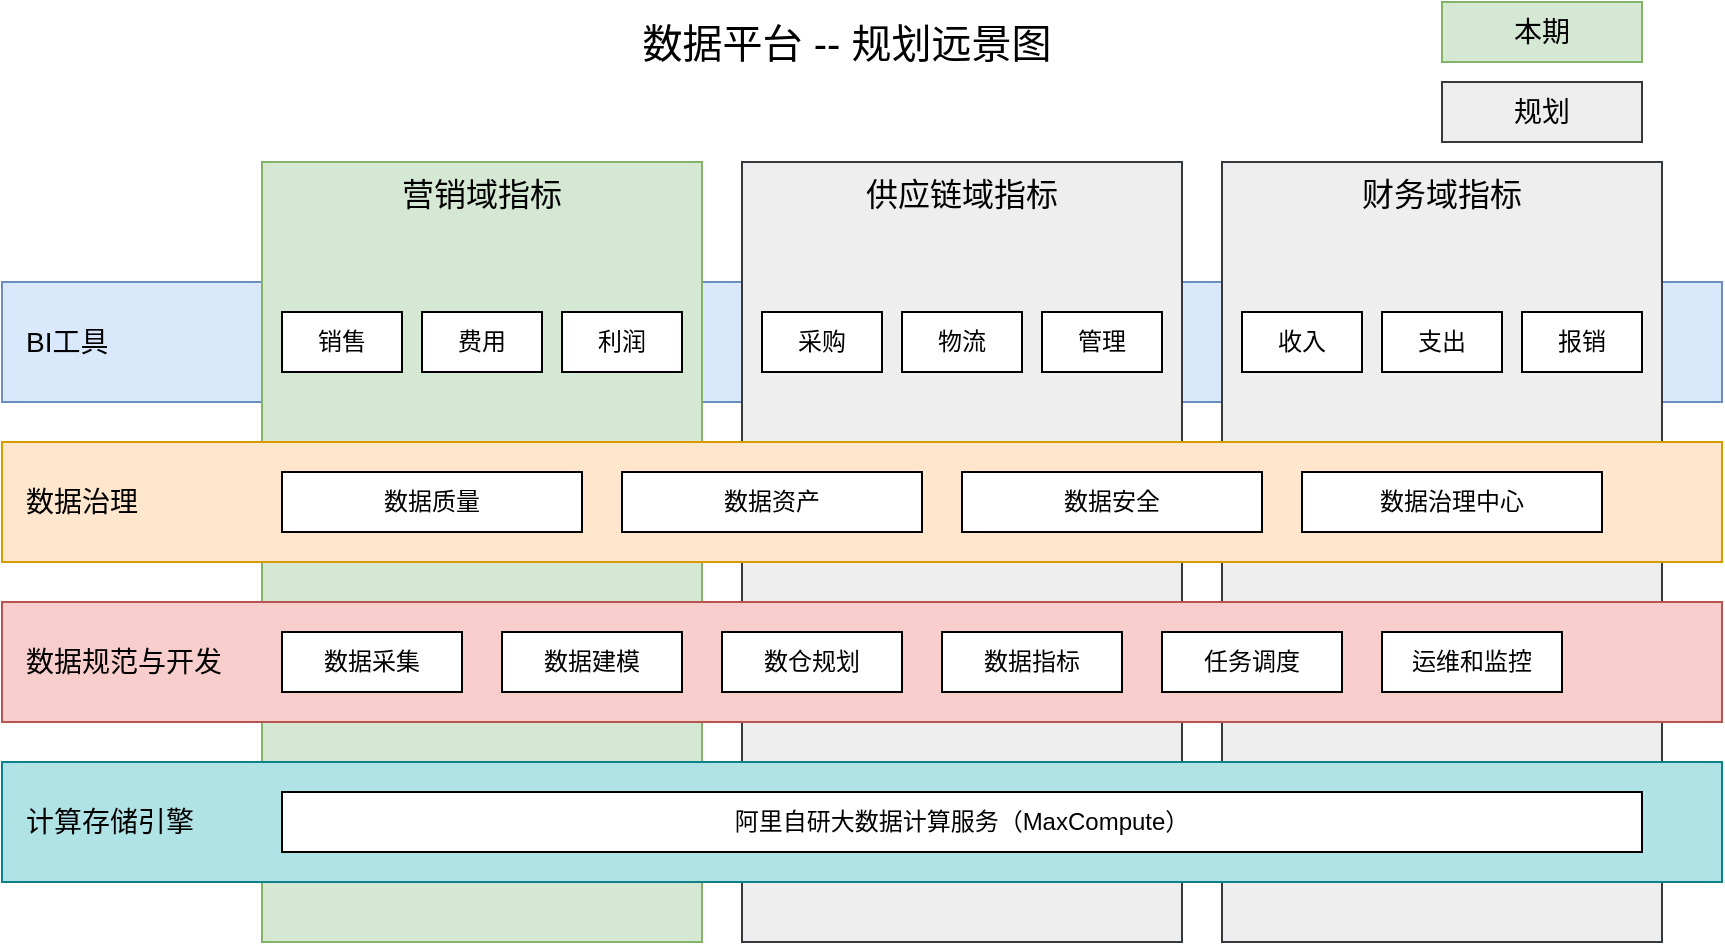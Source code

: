 <mxfile version="21.6.8" type="device">
  <diagram name="第 1 页" id="WaIPmQLFG0dMZLf3pk76">
    <mxGraphModel dx="1418" dy="828" grid="1" gridSize="10" guides="1" tooltips="1" connect="1" arrows="1" fold="1" page="1" pageScale="1" pageWidth="827" pageHeight="1169" math="0" shadow="0">
      <root>
        <mxCell id="0" />
        <mxCell id="1" parent="0" />
        <mxCell id="qo1xn17Vdfr8KwHUQ_R2-1" value="数据平台 -- 规划远景图" style="text;html=1;strokeColor=none;fillColor=none;align=center;verticalAlign=middle;whiteSpace=wrap;rounded=0;fontSize=20;fontColor=#000000;" parent="1" vertex="1">
          <mxGeometry x="660" y="100" width="225" height="40" as="geometry" />
        </mxCell>
        <mxCell id="qo1xn17Vdfr8KwHUQ_R2-2" value="BI工具" style="rounded=0;whiteSpace=wrap;html=1;align=left;spacingLeft=10;fontSize=14;fillColor=#dae8fc;strokeColor=#6c8ebf;" parent="1" vertex="1">
          <mxGeometry x="350" y="240" width="860" height="60" as="geometry" />
        </mxCell>
        <mxCell id="qo1xn17Vdfr8KwHUQ_R2-6" value="营销域指标" style="rounded=0;whiteSpace=wrap;html=1;verticalAlign=top;fontSize=16;fillColor=#d5e8d4;strokeColor=#82b366;" parent="1" vertex="1">
          <mxGeometry x="480" y="180" width="220" height="390" as="geometry" />
        </mxCell>
        <mxCell id="qo1xn17Vdfr8KwHUQ_R2-8" value="销售" style="rounded=0;whiteSpace=wrap;html=1;" parent="1" vertex="1">
          <mxGeometry x="490" y="255" width="60" height="30" as="geometry" />
        </mxCell>
        <mxCell id="qo1xn17Vdfr8KwHUQ_R2-9" value="费用" style="rounded=0;whiteSpace=wrap;html=1;" parent="1" vertex="1">
          <mxGeometry x="560" y="255" width="60" height="30" as="geometry" />
        </mxCell>
        <mxCell id="qo1xn17Vdfr8KwHUQ_R2-10" value="利润" style="rounded=0;whiteSpace=wrap;html=1;" parent="1" vertex="1">
          <mxGeometry x="630" y="255" width="60" height="30" as="geometry" />
        </mxCell>
        <mxCell id="qo1xn17Vdfr8KwHUQ_R2-11" value="供应链域指标" style="rounded=0;whiteSpace=wrap;html=1;verticalAlign=top;fontSize=16;fillColor=#eeeeee;strokeColor=#36393d;" parent="1" vertex="1">
          <mxGeometry x="720" y="180" width="220" height="390" as="geometry" />
        </mxCell>
        <mxCell id="qo1xn17Vdfr8KwHUQ_R2-12" value="财务域指标" style="rounded=0;whiteSpace=wrap;html=1;verticalAlign=top;fontSize=16;fillColor=#eeeeee;strokeColor=#36393d;" parent="1" vertex="1">
          <mxGeometry x="960" y="180" width="220" height="390" as="geometry" />
        </mxCell>
        <mxCell id="qo1xn17Vdfr8KwHUQ_R2-13" value="采购" style="rounded=0;whiteSpace=wrap;html=1;" parent="1" vertex="1">
          <mxGeometry x="730" y="255" width="60" height="30" as="geometry" />
        </mxCell>
        <mxCell id="qo1xn17Vdfr8KwHUQ_R2-14" value="收入" style="rounded=0;whiteSpace=wrap;html=1;" parent="1" vertex="1">
          <mxGeometry x="970" y="255" width="60" height="30" as="geometry" />
        </mxCell>
        <mxCell id="qo1xn17Vdfr8KwHUQ_R2-15" value="支出" style="rounded=0;whiteSpace=wrap;html=1;" parent="1" vertex="1">
          <mxGeometry x="1040" y="255" width="60" height="30" as="geometry" />
        </mxCell>
        <mxCell id="qo1xn17Vdfr8KwHUQ_R2-16" value="报销" style="rounded=0;whiteSpace=wrap;html=1;" parent="1" vertex="1">
          <mxGeometry x="1110" y="255" width="60" height="30" as="geometry" />
        </mxCell>
        <mxCell id="qo1xn17Vdfr8KwHUQ_R2-17" value="物流" style="rounded=0;whiteSpace=wrap;html=1;" parent="1" vertex="1">
          <mxGeometry x="800" y="255" width="60" height="30" as="geometry" />
        </mxCell>
        <mxCell id="qo1xn17Vdfr8KwHUQ_R2-18" value="管理" style="rounded=0;whiteSpace=wrap;html=1;" parent="1" vertex="1">
          <mxGeometry x="870" y="255" width="60" height="30" as="geometry" />
        </mxCell>
        <mxCell id="qo1xn17Vdfr8KwHUQ_R2-3" value="数据治理" style="rounded=0;whiteSpace=wrap;html=1;align=left;spacingLeft=10;fontSize=14;fillColor=#ffe6cc;strokeColor=#d79b00;" parent="1" vertex="1">
          <mxGeometry x="350" y="320" width="860" height="60" as="geometry" />
        </mxCell>
        <mxCell id="qo1xn17Vdfr8KwHUQ_R2-19" value="数据质量" style="rounded=0;whiteSpace=wrap;html=1;" parent="1" vertex="1">
          <mxGeometry x="490" y="335" width="150" height="30" as="geometry" />
        </mxCell>
        <mxCell id="qo1xn17Vdfr8KwHUQ_R2-20" value="数据资产" style="rounded=0;whiteSpace=wrap;html=1;" parent="1" vertex="1">
          <mxGeometry x="660" y="335" width="150" height="30" as="geometry" />
        </mxCell>
        <mxCell id="qo1xn17Vdfr8KwHUQ_R2-21" value="数据安全" style="rounded=0;whiteSpace=wrap;html=1;" parent="1" vertex="1">
          <mxGeometry x="830" y="335" width="150" height="30" as="geometry" />
        </mxCell>
        <mxCell id="qo1xn17Vdfr8KwHUQ_R2-22" value="数据治理中心" style="rounded=0;whiteSpace=wrap;html=1;" parent="1" vertex="1">
          <mxGeometry x="1000" y="335" width="150" height="30" as="geometry" />
        </mxCell>
        <mxCell id="qo1xn17Vdfr8KwHUQ_R2-23" value="数据规范与开发" style="rounded=0;whiteSpace=wrap;html=1;align=left;spacingLeft=10;fontSize=14;fillColor=#f8cecc;strokeColor=#b85450;" parent="1" vertex="1">
          <mxGeometry x="350" y="400" width="860" height="60" as="geometry" />
        </mxCell>
        <mxCell id="qo1xn17Vdfr8KwHUQ_R2-24" value="数据采集" style="rounded=0;whiteSpace=wrap;html=1;" parent="1" vertex="1">
          <mxGeometry x="490" y="415" width="90" height="30" as="geometry" />
        </mxCell>
        <mxCell id="qo1xn17Vdfr8KwHUQ_R2-25" value="数据建模" style="rounded=0;whiteSpace=wrap;html=1;" parent="1" vertex="1">
          <mxGeometry x="600" y="415" width="90" height="30" as="geometry" />
        </mxCell>
        <mxCell id="qo1xn17Vdfr8KwHUQ_R2-26" value="数仓规划" style="rounded=0;whiteSpace=wrap;html=1;" parent="1" vertex="1">
          <mxGeometry x="710" y="415" width="90" height="30" as="geometry" />
        </mxCell>
        <mxCell id="qo1xn17Vdfr8KwHUQ_R2-27" value="数据指标" style="rounded=0;whiteSpace=wrap;html=1;" parent="1" vertex="1">
          <mxGeometry x="820" y="415" width="90" height="30" as="geometry" />
        </mxCell>
        <mxCell id="qo1xn17Vdfr8KwHUQ_R2-28" value="任务调度" style="rounded=0;whiteSpace=wrap;html=1;" parent="1" vertex="1">
          <mxGeometry x="930" y="415" width="90" height="30" as="geometry" />
        </mxCell>
        <mxCell id="qo1xn17Vdfr8KwHUQ_R2-29" value="运维和监控" style="rounded=0;whiteSpace=wrap;html=1;" parent="1" vertex="1">
          <mxGeometry x="1040" y="415" width="90" height="30" as="geometry" />
        </mxCell>
        <mxCell id="qo1xn17Vdfr8KwHUQ_R2-30" value="计算存储引擎" style="rounded=0;whiteSpace=wrap;html=1;align=left;spacingLeft=10;fontSize=14;fillColor=#b0e3e6;strokeColor=#0e8088;" parent="1" vertex="1">
          <mxGeometry x="350" y="480" width="860" height="60" as="geometry" />
        </mxCell>
        <mxCell id="qo1xn17Vdfr8KwHUQ_R2-31" value="阿里自研大数据计算服务（MaxCompute）" style="rounded=0;whiteSpace=wrap;html=1;" parent="1" vertex="1">
          <mxGeometry x="490" y="495" width="680" height="30" as="geometry" />
        </mxCell>
        <mxCell id="qo1xn17Vdfr8KwHUQ_R2-33" value="本期" style="rounded=0;whiteSpace=wrap;html=1;fontSize=14;fillColor=#d5e8d4;strokeColor=#82b366;" parent="1" vertex="1">
          <mxGeometry x="1070" y="100" width="100" height="30" as="geometry" />
        </mxCell>
        <mxCell id="qo1xn17Vdfr8KwHUQ_R2-34" value="规划" style="rounded=0;whiteSpace=wrap;html=1;fontSize=14;fillColor=#eeeeee;strokeColor=#36393d;" parent="1" vertex="1">
          <mxGeometry x="1070" y="140" width="100" height="30" as="geometry" />
        </mxCell>
      </root>
    </mxGraphModel>
  </diagram>
</mxfile>
